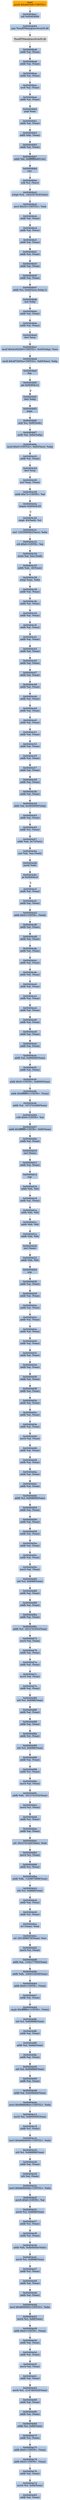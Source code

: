 digraph G {
node[shape=rectangle,style=filled,fillcolor=lightsteelblue,color=lightsteelblue]
bgcolor="transparent"
a0x00404b9cpushl_0x40d1b8UINT32[label="start\npushl $0x40d1b8<UINT32>",color="lightgrey",fillcolor="orange"];
a0x00404ba1call_0x00404b94[label="0x00404ba1\ncall 0x00404b94"];
a0x00404b94jmp_ThunRTMain_msvbvm50_dll[label="0x00404b94\njmp ThunRTMain@msvbvm50.dll"];
ThunRTMain_msvbvm50_dll[label="ThunRTMain@msvbvm50.dll",color="lightgrey",fillcolor="lightgrey"];
a0x00404ba6addb_al_eax_[label="0x00404ba6\naddb %al, (%eax)"];
a0x00404ba8addb_al_eax_[label="0x00404ba8\naddb %al, (%eax)"];
a0x00404baaaddb_al_eax_[label="0x00404baa\naddb %al, (%eax)"];
a0x00404bacxorb_al_eax_[label="0x00404bac\nxorb %al, (%eax)"];
a0x00404baeaddb_al_eax_[label="0x00404bae\naddb %al, (%eax)"];
a0x00404bb0popl_eax[label="0x00404bb0\npopl %eax"];
a0x00404bb1addb_al_eax_[label="0x00404bb1\naddb %al, (%eax)"];
a0x00404bb3addb_bh_eax_[label="0x00404bb3\naddb %bh, (%eax)"];
a0x00404bb5addb_al_eax_[label="0x00404bb5\naddb %al, (%eax)"];
a0x00404bb7addb_bl_0xffffffffdd651de1[label="0x00404bb7\naddb %bl, 0xffffffffdd651de1"];
a0x00404bbdcmc_[label="0x00404bbd\ncmc "];
a0x00404bberclb_cl_ecx_[label="0x00404bbe\nrclb %cl, (%ecx)"];
a0x00404bc0xchgb_ch__1825357824ebx_[label="0x00404bc0\nxchgb %ch, -1825357824(%ebx)"];
a0x00404bc6movl_0x25UINT32_edi[label="0x00404bc6\nmovl $0x25<UINT32>, %edi"];
a0x00404bcbaddb_al_eax_[label="0x00404bcb\naddb %al, (%eax)"];
a0x00404bcdaddb_al_ecx_[label="0x00404bcd\naddb %al, (%ecx)"];
a0x00404bcfaddb_al_eax_[label="0x00404bcf\naddb %al, (%eax)"];
a0x00404bd1addb_al_eax_[label="0x00404bd1\naddb %al, (%eax)"];
a0x00404bd3addb_al_eax_[label="0x00404bd3\naddb %al, (%eax)"];
a0x00404bd5addb_al_eax_[label="0x00404bd5\naddb %al, (%eax)"];
a0x00404bd7addb_cl_0x4decxebp2_[label="0x00404bd7\naddb %cl, 0x4d(%ecx,%ebp,2)"];
a0x00404bdbincl_ebp[label="0x00404bdb\nincl %ebp"];
a0x00404bdcaddb_al_eax_[label="0x00404bdc\naddb %al, (%eax)"];
a0x00404bdeaddb_al_eax_[label="0x00404bde\naddb %al, (%eax)"];
a0x00404be0decl_esp[label="0x00404be0\ndecl %esp"];
a0x00404be1imull_0x4c202d20UINT32_0x45ebp__ecx[label="0x00404be1\nimull $0x4c202d20<UINT32>, 0x45(%ebp), %ecx"];
a0x00404be8imull_0x4f72655aUINT32_0x65esi__ebp[label="0x00404be8\nimull $0x4f72655a<UINT32>, 0x65(%esi), %ebp"];
a0x00404befdaa_[label="0x00404bef\ndaa "];
a0x00404bf0jae_0x00404c12[label="0x00404bf0\njae 0x00404c12"];
a0x00404bf2decl_ebp[label="0x00404bf2\ndecl %ebp"];
a0x00404bf3popa_[label="0x00404bf3\npopa "];
a0x00404bf4arpl_si_0x6fedx_[label="0x00404bf4\narpl %si, 0x6f(%edx)"];
a0x00404bf7andb_al_0x6eebp_[label="0x00404bf7\nandb %al, 0x6e(%ebp)"];
a0x00404bfaimull_0x0UINT32_0x65esi__ebp[label="0x00404bfa\nimull $0x0<UINT32>, 0x65(%esi), %ebp"];
a0x00404c02addb_al_eax_[label="0x00404c02\naddb %al, (%eax)"];
a0x00404c04decl_esp[label="0x00404c04\ndecl %esp"];
a0x00404c06xorl_eax_eax_[label="0x00404c06\nxorl %eax, (%eax)"];
a0x00404c08addb_0x72UINT8_al[label="0x00404c08\naddb $0x72<UINT8>, %al"];
a0x00404c0aloopne_0x00404c29[label="0x00404c0a\nloopne 0x00404c29"];
a0x00404c29cmpb__83edi__cl[label="0x00404c29\ncmpb -83(%edi), %cl"];
a0x00404c2cxorl__1223569562ecx__ebx[label="0x00404c2c\nxorl -1223569562(%ecx), %ebx"];
a0x00404c32orb_0x0UINT8_al[label="0x00404c32\norb $0x0<UINT8>, %al"];
a0x00404c34stosb_al_es_edi_[label="0x00404c34\nstosb %al, %es:(%edi)"];
a0x00404c35addb_ah__45eax_[label="0x00404c35\naddb %ah, -45(%eax)"];
a0x00404c38xchgl_eax_ebx[label="0x00404c38\nxchgl %eax, %ebx"];
a0x00404c39addb_al_eax_[label="0x00404c39\naddb %al, (%eax)"];
a0x00404c3baddb_al_eax_[label="0x00404c3b\naddb %al, (%eax)"];
a0x00404c3daddb_al_eax_[label="0x00404c3d\naddb %al, (%eax)"];
a0x00404c3faddb_al_eax_[label="0x00404c3f\naddb %al, (%eax)"];
a0x00404c41addb_al_eax_[label="0x00404c41\naddb %al, (%eax)"];
a0x00404c43addb_al_eax_[label="0x00404c43\naddb %al, (%eax)"];
a0x00404c45addb_al_eax_[label="0x00404c45\naddb %al, (%eax)"];
a0x00404c47addb_al_eax_[label="0x00404c47\naddb %al, (%eax)"];
a0x00404c49addb_al_eax_[label="0x00404c49\naddb %al, (%eax)"];
a0x00404c4baddb_al_eax_[label="0x00404c4b\naddb %al, (%eax)"];
a0x00404c4daddb_al_eax_[label="0x00404c4d\naddb %al, (%eax)"];
a0x00404c4faddb_al_eax_[label="0x00404c4f\naddb %al, (%eax)"];
a0x00404c51addb_al_eax_[label="0x00404c51\naddb %al, (%eax)"];
a0x00404c53addb_al_eax_[label="0x00404c53\naddb %al, (%eax)"];
a0x00404c55addb_al_eax_[label="0x00404c55\naddb %al, (%eax)"];
a0x00404c57addb_al_eax_[label="0x00404c57\naddb %al, (%eax)"];
a0x00404c59addb_al_eax_[label="0x00404c59\naddb %al, (%eax)"];
a0x00404c5baddb_al_eax_[label="0x00404c5b\naddb %al, (%eax)"];
a0x00404c5dsbbb_al_0x3650000ebp_[label="0x00404c5d\nsbbb %al, 0x3650000(%ebp)"];
a0x00404c63addb_al_eax_[label="0x00404c63\naddb %al, (%eax)"];
a0x00404c65addb_cl_eax_[label="0x00404c65\naddb %cl, (%eax)"];
a0x00404c67addb_ah_0x72esi_[label="0x00404c67\naddb %ah, 0x72(%esi)"];
a0x00404c6ainsl_dx_es_edi_[label="0x00404c6a\ninsl %dx, %es:(%edi)"];
a0x00404c6bpushl_ebx[label="0x00404c6b\npushl %ebx"];
a0x00404c6cje_0x00404ccf[label="0x00404c6c\nje 0x00404ccf"];
a0x00404ccfaddb_al_eax_[label="0x00404ccf\naddb %al, (%eax)"];
a0x00404cd1addb_al_eax_[label="0x00404cd1\naddb %al, (%eax)"];
a0x00404cd3addb_0x0UINT8_edx_[label="0x00404cd3\naddb $0x0<UINT8>, (%edx)"];
a0x00404cd6addb_al_eax_[label="0x00404cd6\naddb %al, (%eax)"];
a0x00404cd8addb_al_eax_[label="0x00404cd8\naddb %al, (%eax)"];
a0x00404cdaaddb_al_eax_[label="0x00404cda\naddb %al, (%eax)"];
a0x00404cdcaddb_al_eax_[label="0x00404cdc\naddb %al, (%eax)"];
a0x00404cdeaddb_dl_eax_[label="0x00404cde\naddb %dl, (%eax)"];
a0x00404ce0addb_al_eax_[label="0x00404ce0\naddb %al, (%eax)"];
a0x00404ce2addb_al_eax_[label="0x00404ce2\naddb %al, (%eax)"];
a0x00404ce4addb_al_eax_[label="0x00404ce4\naddb %al, (%eax)"];
a0x00404ce6addb_al_eax_[label="0x00404ce6\naddb %al, (%eax)"];
a0x00404ce8addb_al_eax_[label="0x00404ce8\naddb %al, (%eax)"];
a0x00404ceaaddb_al_eax_[label="0x00404cea\naddb %al, (%eax)"];
a0x00404cecaddb_al_0x800000eax_[label="0x00404cec\naddb %al, 0x800000(%eax)"];
a0x00404cf2addb_al_eax_[label="0x00404cf2\naddb %al, (%eax)"];
a0x00404cf4addb_0x0UINT8_0x8000eax_[label="0x00404cf4\naddb $0x0<UINT8>, 0x8000(%eax)"];
a0x00404cfbaddb_0xffffff80UINT8_eax_[label="0x00404cfb\naddb $0xffffff80<UINT8>, (%eax)"];
a0x00404cfeaddb_al__1073741696eax_[label="0x00404cfe\naddb %al, -1073741696(%eax)"];
a0x00404d04rolb_0x0UINT8_al[label="0x00404d04\nrolb $0x0<UINT8>, %al"];
a0x00404d07addb_0xffffffffUINT8_0x80eax_[label="0x00404d07\naddb $0xffffffff<UINT8>, 0x80(%eax)"];
a0x00404d0eaddb_al_eax_[label="0x00404d0e\naddb %al, (%eax)"];
a0x00404d10incl_eax_[label="0x00404d10\nincl (%eax)"];
a0x00404d12addb_al_eax_[label="0x00404d12\naddb %al, (%eax)"];
a0x00404d14nop_[label="0x00404d14\nnop "];
a0x00404d16addb_bh_bh[label="0x00404d16\naddb %bh, %bh"];
a0x00404d18addb_al_eax_[label="0x00404d18\naddb %al, (%eax)"];
a0x00404d1aaddb_bh_bh[label="0x00404d1a\naddb %bh, %bh"];
a0x00404d1caddb_bh_bh[label="0x00404d1c\naddb %bh, %bh"];
a0x00404d1eaddb_bh_bh[label="0x00404d1e\naddb %bh, %bh"];
a0x00404d20incl_eax_[label="0x00404d20\nincl (%eax)"];
a0x00404d22addb_bh_bh[label="0x00404d22\naddb %bh, %bh"];
a0x00404d24nop_[label="0x00404d24\nnop "];
a0x00404d26addb_al_eax_[label="0x00404d26\naddb %al, (%eax)"];
a0x00404d28addb_al_eax_[label="0x00404d28\naddb %al, (%eax)"];
a0x00404d2aaddb_al_eax_[label="0x00404d2a\naddb %al, (%eax)"];
a0x00404d2caddb_al_eax_[label="0x00404d2c\naddb %al, (%eax)"];
a0x00404d2eaddb_al_eax_[label="0x00404d2e\naddb %al, (%eax)"];
a0x00404d30addb_al_eax_[label="0x00404d30\naddb %al, (%eax)"];
a0x00404d32addb_al_eax_[label="0x00404d32\naddb %al, (%eax)"];
a0x00404d34addb_al_eax_[label="0x00404d34\naddb %al, (%eax)"];
a0x00404d36addb_al_eax_[label="0x00404d36\naddb %al, (%eax)"];
a0x00404d38addb_al_eax_[label="0x00404d38\naddb %al, (%eax)"];
a0x00404d3aaddb_al_eax_[label="0x00404d3a\naddb %al, (%eax)"];
a0x00404d3caddb_al_eax_[label="0x00404d3c\naddb %al, (%eax)"];
a0x00404d3eaddb_al_eax_[label="0x00404d3e\naddb %al, (%eax)"];
a0x00404d40movb_al_eax_[label="0x00404d40\nmovb %al, (%eax)"];
a0x00404d46addb_al_eax_[label="0x00404d46\naddb %al, (%eax)"];
a0x00404d48addb_al_eax_[label="0x00404d48\naddb %al, (%eax)"];
a0x00404d4aaddb_al_eax_[label="0x00404d4a\naddb %al, (%eax)"];
a0x00404d4caddb_al_eax_[label="0x00404d4c\naddb %al, (%eax)"];
a0x00404d4eaddb_cl_0x808808eax_[label="0x00404d4e\naddb %cl, 0x808808(%eax)"];
a0x00404d54addb_al_eax_[label="0x00404d54\naddb %al, (%eax)"];
a0x00404d56addb_al_eax_[label="0x00404d56\naddb %al, (%eax)"];
a0x00404d58addb_al_eax_[label="0x00404d58\naddb %al, (%eax)"];
a0x00404d5aaddb_al_eax_[label="0x00404d5a\naddb %al, (%eax)"];
a0x00404d5caddb_al_eax_[label="0x00404d5c\naddb %al, (%eax)"];
a0x00404d5emovb_al_eax_[label="0x00404d5e\nmovb %al, (%eax)"];
a0x00404d60orb_cl_0x8088eax_[label="0x00404d60\norb %cl, 0x8088(%eax)"];
a0x00404d66addb_al_eax_[label="0x00404d66\naddb %al, (%eax)"];
a0x00404d68addb_al_eax_[label="0x00404d68\naddb %al, (%eax)"];
a0x00404d6aaddb_al_eax_[label="0x00404d6a\naddb %al, (%eax)"];
a0x00404d6caddb_cl__2012741632eax_[label="0x00404d6c\naddb %cl, -2012741632(%eax)"];
a0x00404d72movb_al_eax_[label="0x00404d72\nmovb %al, (%eax)"];
a0x00404d78addb_al_eax_[label="0x00404d78\naddb %al, (%eax)"];
a0x00404d7aaddb_al_eax_[label="0x00404d7a\naddb %al, (%eax)"];
a0x00404d7cmovb_al_eax_[label="0x00404d7c\nmovb %al, (%eax)"];
a0x00404d7eaddb_al_eax_[label="0x00404d7e\naddb %al, (%eax)"];
a0x00404d80orb_cl_0x8088eax_[label="0x00404d80\norb %cl, 0x8088(%eax)"];
a0x00404d86addb_al_eax_[label="0x00404d86\naddb %al, (%eax)"];
a0x00404d88addb_al_eax_[label="0x00404d88\naddb %al, (%eax)"];
a0x00404d8aaddb_cl_eax_[label="0x00404d8a\naddb %cl, (%eax)"];
a0x00404d90orb_cl_0x8088eax_[label="0x00404d90\norb %cl, 0x8088(%eax)"];
a0x00404d96addb_al_eax_[label="0x00404d96\naddb %al, (%eax)"];
a0x00404d98addb_cl_eax_[label="0x00404d98\naddb %cl, (%eax)"];
a0x00404d9amovb_al_eax_[label="0x00404d9a\nmovb %al, (%eax)"];
a0x00404d9caddb_dh__2012741632eax_[label="0x00404d9c\naddb %dh, -2012741632(%eax)"];
a0x00404da2movb_cl_eax_[label="0x00404da2\nmovb %cl, (%eax)"];
a0x00404da8addb_cl_eax_[label="0x00404da8\naddb %cl, (%eax)"];
a0x00404daaaddb_al_eax_[label="0x00404daa\naddb %al, (%eax)"];
a0x00404dacorl__2012741445ebx__edi[label="0x00404dac\norl -2012741445(%ebx), %edi"];
a0x00404db2movb_cl_eax_[label="0x00404db2\nmovb %cl, (%eax)"];
a0x00404db8addb_cl_eax_[label="0x00404db8\naddb %cl, (%eax)"];
a0x00404dbaaddb_dh__1329873989eax_[label="0x00404dba\naddb %dh, -1329873989(%eax)"];
a0x00404dc0orb_cl_0x8888eax_[label="0x00404dc0\norb %cl, 0x8888(%eax)"];
a0x00404dc6addb_al_eax_[label="0x00404dc6\naddb %al, (%eax)"];
a0x00404dc8addb_cl_eax_[label="0x00404dc8\naddb %cl, (%eax)"];
a0x00404dcaorl_eax__eax[label="0x00404dca\norl (%eax), %eax"];
a0x00404dccorl__2012696576eax__esi[label="0x00404dcc\norl -2012696576(%eax), %esi"];
a0x00404dd2movb_cl_eax_[label="0x00404dd2\nmovb %cl, (%eax)"];
a0x00404dd8addb_al__1342177093eax_[label="0x00404dd8\naddb %al, -1342177093(%eax)"];
a0x00404ddeaddb_dh__2004318200eax_[label="0x00404dde\naddb %dh, -2004318200(%eax)"];
a0x00404de4addb_0x0UINT8_eax_[label="0x00404de4\naddb $0x0<UINT8>, (%eax)"];
a0x00404de7addb_al_eax_[label="0x00404de7\naddb %al, (%eax)"];
a0x00404de9cmpb_0xffffffb0UINT8_ebx_[label="0x00404de9\ncmpb $0xffffffb0<UINT8>, (%ebx)"];
a0x00404df0orb_cl_0x808888eax_[label="0x00404df0\norb %cl, 0x808888(%eax)"];
a0x00404df6addb_al_eax_[label="0x00404df6\naddb %al, (%eax)"];
a0x00404df8addb_al_0xbbbeax_[label="0x00404df8\naddb %al, 0xbbb(%eax)"];
a0x00404dfeaddb_al_eax_[label="0x00404dfe\naddb %al, (%eax)"];
a0x00404e00orb_cl_0x808888eax_[label="0x00404e00\norb %cl, 0x808888(%eax)"];
a0x00404e06addb_al_eax_[label="0x00404e06\naddb %al, (%eax)"];
a0x00404e08addb_al_0xb00bbbbeax_[label="0x00404e08\naddb %al, 0xb00bbbb(%eax)"];
a0x00404e0emovl_0x888808b0UINT32_ebx[label="0x00404e0e\nmovl $0x888808b0<UINT32>, %ebx"];
a0x00404e13movb_al_0x8000000eax_[label="0x00404e13\nmovb %al, 0x8000000(%eax)"];
a0x00404e19addb_cl_ebx_[label="0x00404e19\naddb %cl, (%ebx)"];
a0x00404e1bmovl_0xb0bb0000UINT32_ebx[label="0x00404e1b\nmovl $0xb0bb0000<UINT32>, %ebx"];
a0x00404e20orb_cl_0x888888eax_[label="0x00404e20\norb %cl, 0x888888(%eax)"];
a0x00404e26addb_al_eax_[label="0x00404e26\naddb %al, (%eax)"];
a0x00404e28orb_al_eax_[label="0x00404e28\norb %al, (%eax)"];
a0x00404e2amovl_0xbb0b00bbUINT32_ebx[label="0x00404e2a\nmovl $0xbb0b00bb<UINT32>, %ebx"];
a0x00404e2fmovb_0x8UINT8_al[label="0x00404e2f\nmovb $0x8<UINT8>, %al"];
a0x00404e31movb_cl_0x8888eax_[label="0x00404e31\nmovb %cl, 0x8888(%eax)"];
a0x00404e37addb_cl_eax_[label="0x00404e37\naddb %cl, (%eax)"];
a0x00404e39addb_al_eax_[label="0x00404e39\naddb %al, (%eax)"];
a0x00404e3baddb_bh_0x8b0b0bbebx_[label="0x00404e3b\naddb %bh, 0x8b0b0bb(%ebx)"];
a0x00404e41movb_cl_0x8888eax_[label="0x00404e41\nmovb %cl, 0x8888(%eax)"];
a0x00404e47addb_cl_eax_[label="0x00404e47\naddb %cl, (%eax)"];
a0x00404e49addb_al_eax_[label="0x00404e49\naddb %al, (%eax)"];
a0x00404e4baddb_al_eax_[label="0x00404e4b\naddb %al, (%eax)"];
a0x00404e4dmovl_0x8000000UINT32_ebx[label="0x00404e4d\nmovl $0x8000000<UINT32>, %ebx"];
a0x00404e52movb_cl_0x88eax_[label="0x00404e52\nmovb %cl, 0x88(%eax)"];
a0x00404e58addb_0x0UINT8_eax_[label="0x00404e58\naddb $0x0<UINT8>, (%eax)"];
a0x00404e5baddb_al_eax_[label="0x00404e5b\naddb %al, (%eax)"];
a0x00404e5daddb_al_eax_[label="0x00404e5d\naddb %al, (%eax)"];
a0x00404e5fmovb_al_eax_[label="0x00404e5f\nmovb %al, (%eax)"];
a0x00404e61addb_al_eax_[label="0x00404e61\naddb %al, (%eax)"];
a0x00404e63movb_cl__2147483520eax_[label="0x00404e63\nmovb %cl, -2147483520(%eax)"];
a0x00404e69addb_al_eax_[label="0x00404e69\naddb %al, (%eax)"];
a0x00404e6baddb_al_eax_[label="0x00404e6b\naddb %al, (%eax)"];
a0x00404e6daddb_cl_0x88eax_[label="0x00404e6d\naddb %cl, 0x88(%eax)"];
a0x00404e73addb_cl_eax_[label="0x00404e73\naddb %cl, (%eax)"];
a0x00404e75addb_0x0UINT8_eax_[label="0x00404e75\naddb $0x0<UINT8>, (%eax)"];
a0x00404e78addb_0x0UINT8_eax_[label="0x00404e78\naddb $0x0<UINT8>, (%eax)"];
a0x00404e7baddb_al_eax_[label="0x00404e7b\naddb %al, (%eax)"];
a0x00404e7dmovb_cl_0x80eax_[label="0x00404e7d\nmovb %cl, 0x80(%eax)"];
a0x00404e83addb_al_eax_[label="0x00404e83\naddb %al, (%eax)"];
a0x00404b9cpushl_0x40d1b8UINT32 -> a0x00404ba1call_0x00404b94 [color="#000000"];
a0x00404ba1call_0x00404b94 -> a0x00404b94jmp_ThunRTMain_msvbvm50_dll [color="#000000"];
a0x00404b94jmp_ThunRTMain_msvbvm50_dll -> ThunRTMain_msvbvm50_dll [color="#000000"];
ThunRTMain_msvbvm50_dll -> a0x00404ba6addb_al_eax_ [color="#000000"];
a0x00404ba6addb_al_eax_ -> a0x00404ba8addb_al_eax_ [color="#000000"];
a0x00404ba8addb_al_eax_ -> a0x00404baaaddb_al_eax_ [color="#000000"];
a0x00404baaaddb_al_eax_ -> a0x00404bacxorb_al_eax_ [color="#000000"];
a0x00404bacxorb_al_eax_ -> a0x00404baeaddb_al_eax_ [color="#000000"];
a0x00404baeaddb_al_eax_ -> a0x00404bb0popl_eax [color="#000000"];
a0x00404bb0popl_eax -> a0x00404bb1addb_al_eax_ [color="#000000"];
a0x00404bb1addb_al_eax_ -> a0x00404bb3addb_bh_eax_ [color="#000000"];
a0x00404bb3addb_bh_eax_ -> a0x00404bb5addb_al_eax_ [color="#000000"];
a0x00404bb5addb_al_eax_ -> a0x00404bb7addb_bl_0xffffffffdd651de1 [color="#000000"];
a0x00404bb7addb_bl_0xffffffffdd651de1 -> a0x00404bbdcmc_ [color="#000000"];
a0x00404bbdcmc_ -> a0x00404bberclb_cl_ecx_ [color="#000000"];
a0x00404bberclb_cl_ecx_ -> a0x00404bc0xchgb_ch__1825357824ebx_ [color="#000000"];
a0x00404bc0xchgb_ch__1825357824ebx_ -> a0x00404bc6movl_0x25UINT32_edi [color="#000000"];
a0x00404bc6movl_0x25UINT32_edi -> a0x00404bcbaddb_al_eax_ [color="#000000"];
a0x00404bcbaddb_al_eax_ -> a0x00404bcdaddb_al_ecx_ [color="#000000"];
a0x00404bcdaddb_al_ecx_ -> a0x00404bcfaddb_al_eax_ [color="#000000"];
a0x00404bcfaddb_al_eax_ -> a0x00404bd1addb_al_eax_ [color="#000000"];
a0x00404bd1addb_al_eax_ -> a0x00404bd3addb_al_eax_ [color="#000000"];
a0x00404bd3addb_al_eax_ -> a0x00404bd5addb_al_eax_ [color="#000000"];
a0x00404bd5addb_al_eax_ -> a0x00404bd7addb_cl_0x4decxebp2_ [color="#000000"];
a0x00404bd7addb_cl_0x4decxebp2_ -> a0x00404bdbincl_ebp [color="#000000"];
a0x00404bdbincl_ebp -> a0x00404bdcaddb_al_eax_ [color="#000000"];
a0x00404bdcaddb_al_eax_ -> a0x00404bdeaddb_al_eax_ [color="#000000"];
a0x00404bdeaddb_al_eax_ -> a0x00404be0decl_esp [color="#000000"];
a0x00404be0decl_esp -> a0x00404be1imull_0x4c202d20UINT32_0x45ebp__ecx [color="#000000"];
a0x00404be1imull_0x4c202d20UINT32_0x45ebp__ecx -> a0x00404be8imull_0x4f72655aUINT32_0x65esi__ebp [color="#000000"];
a0x00404be8imull_0x4f72655aUINT32_0x65esi__ebp -> a0x00404befdaa_ [color="#000000"];
a0x00404befdaa_ -> a0x00404bf0jae_0x00404c12 [color="#000000"];
a0x00404bf0jae_0x00404c12 -> a0x00404bf2decl_ebp [color="#000000",label="F"];
a0x00404bf2decl_ebp -> a0x00404bf3popa_ [color="#000000"];
a0x00404bf3popa_ -> a0x00404bf4arpl_si_0x6fedx_ [color="#000000"];
a0x00404bf4arpl_si_0x6fedx_ -> a0x00404bf7andb_al_0x6eebp_ [color="#000000"];
a0x00404bf7andb_al_0x6eebp_ -> a0x00404bfaimull_0x0UINT32_0x65esi__ebp [color="#000000"];
a0x00404bfaimull_0x0UINT32_0x65esi__ebp -> a0x00404c02addb_al_eax_ [color="#000000"];
a0x00404c02addb_al_eax_ -> a0x00404c04decl_esp [color="#000000"];
a0x00404c04decl_esp -> a0x00404c06xorl_eax_eax_ [color="#000000"];
a0x00404c06xorl_eax_eax_ -> a0x00404c08addb_0x72UINT8_al [color="#000000"];
a0x00404c08addb_0x72UINT8_al -> a0x00404c0aloopne_0x00404c29 [color="#000000"];
a0x00404c0aloopne_0x00404c29 -> a0x00404c29cmpb__83edi__cl [color="#000000",label="T"];
a0x00404c29cmpb__83edi__cl -> a0x00404c2cxorl__1223569562ecx__ebx [color="#000000"];
a0x00404c2cxorl__1223569562ecx__ebx -> a0x00404c32orb_0x0UINT8_al [color="#000000"];
a0x00404c32orb_0x0UINT8_al -> a0x00404c34stosb_al_es_edi_ [color="#000000"];
a0x00404c34stosb_al_es_edi_ -> a0x00404c35addb_ah__45eax_ [color="#000000"];
a0x00404c35addb_ah__45eax_ -> a0x00404c38xchgl_eax_ebx [color="#000000"];
a0x00404c38xchgl_eax_ebx -> a0x00404c39addb_al_eax_ [color="#000000"];
a0x00404c39addb_al_eax_ -> a0x00404c3baddb_al_eax_ [color="#000000"];
a0x00404c3baddb_al_eax_ -> a0x00404c3daddb_al_eax_ [color="#000000"];
a0x00404c3daddb_al_eax_ -> a0x00404c3faddb_al_eax_ [color="#000000"];
a0x00404c3faddb_al_eax_ -> a0x00404c41addb_al_eax_ [color="#000000"];
a0x00404c41addb_al_eax_ -> a0x00404c43addb_al_eax_ [color="#000000"];
a0x00404c43addb_al_eax_ -> a0x00404c45addb_al_eax_ [color="#000000"];
a0x00404c45addb_al_eax_ -> a0x00404c47addb_al_eax_ [color="#000000"];
a0x00404c47addb_al_eax_ -> a0x00404c49addb_al_eax_ [color="#000000"];
a0x00404c49addb_al_eax_ -> a0x00404c4baddb_al_eax_ [color="#000000"];
a0x00404c4baddb_al_eax_ -> a0x00404c4daddb_al_eax_ [color="#000000"];
a0x00404c4daddb_al_eax_ -> a0x00404c4faddb_al_eax_ [color="#000000"];
a0x00404c4faddb_al_eax_ -> a0x00404c51addb_al_eax_ [color="#000000"];
a0x00404c51addb_al_eax_ -> a0x00404c53addb_al_eax_ [color="#000000"];
a0x00404c53addb_al_eax_ -> a0x00404c55addb_al_eax_ [color="#000000"];
a0x00404c55addb_al_eax_ -> a0x00404c57addb_al_eax_ [color="#000000"];
a0x00404c57addb_al_eax_ -> a0x00404c59addb_al_eax_ [color="#000000"];
a0x00404c59addb_al_eax_ -> a0x00404c5baddb_al_eax_ [color="#000000"];
a0x00404c5baddb_al_eax_ -> a0x00404c5dsbbb_al_0x3650000ebp_ [color="#000000"];
a0x00404c5dsbbb_al_0x3650000ebp_ -> a0x00404c63addb_al_eax_ [color="#000000"];
a0x00404c63addb_al_eax_ -> a0x00404c65addb_cl_eax_ [color="#000000"];
a0x00404c65addb_cl_eax_ -> a0x00404c67addb_ah_0x72esi_ [color="#000000"];
a0x00404c67addb_ah_0x72esi_ -> a0x00404c6ainsl_dx_es_edi_ [color="#000000"];
a0x00404c6ainsl_dx_es_edi_ -> a0x00404c6bpushl_ebx [color="#000000"];
a0x00404c6bpushl_ebx -> a0x00404c6cje_0x00404ccf [color="#000000"];
a0x00404c6cje_0x00404ccf -> a0x00404ccfaddb_al_eax_ [color="#000000",label="T"];
a0x00404ccfaddb_al_eax_ -> a0x00404cd1addb_al_eax_ [color="#000000"];
a0x00404cd1addb_al_eax_ -> a0x00404cd3addb_0x0UINT8_edx_ [color="#000000"];
a0x00404cd3addb_0x0UINT8_edx_ -> a0x00404cd6addb_al_eax_ [color="#000000"];
a0x00404cd6addb_al_eax_ -> a0x00404cd8addb_al_eax_ [color="#000000"];
a0x00404cd8addb_al_eax_ -> a0x00404cdaaddb_al_eax_ [color="#000000"];
a0x00404cdaaddb_al_eax_ -> a0x00404cdcaddb_al_eax_ [color="#000000"];
a0x00404cdcaddb_al_eax_ -> a0x00404cdeaddb_dl_eax_ [color="#000000"];
a0x00404cdeaddb_dl_eax_ -> a0x00404ce0addb_al_eax_ [color="#000000"];
a0x00404ce0addb_al_eax_ -> a0x00404ce2addb_al_eax_ [color="#000000"];
a0x00404ce2addb_al_eax_ -> a0x00404ce4addb_al_eax_ [color="#000000"];
a0x00404ce4addb_al_eax_ -> a0x00404ce6addb_al_eax_ [color="#000000"];
a0x00404ce6addb_al_eax_ -> a0x00404ce8addb_al_eax_ [color="#000000"];
a0x00404ce8addb_al_eax_ -> a0x00404ceaaddb_al_eax_ [color="#000000"];
a0x00404ceaaddb_al_eax_ -> a0x00404cecaddb_al_0x800000eax_ [color="#000000"];
a0x00404cecaddb_al_0x800000eax_ -> a0x00404cf2addb_al_eax_ [color="#000000"];
a0x00404cf2addb_al_eax_ -> a0x00404cf4addb_0x0UINT8_0x8000eax_ [color="#000000"];
a0x00404cf4addb_0x0UINT8_0x8000eax_ -> a0x00404cfbaddb_0xffffff80UINT8_eax_ [color="#000000"];
a0x00404cfbaddb_0xffffff80UINT8_eax_ -> a0x00404cfeaddb_al__1073741696eax_ [color="#000000"];
a0x00404cfeaddb_al__1073741696eax_ -> a0x00404d04rolb_0x0UINT8_al [color="#000000"];
a0x00404d04rolb_0x0UINT8_al -> a0x00404d07addb_0xffffffffUINT8_0x80eax_ [color="#000000"];
a0x00404d07addb_0xffffffffUINT8_0x80eax_ -> a0x00404d0eaddb_al_eax_ [color="#000000"];
a0x00404d0eaddb_al_eax_ -> a0x00404d10incl_eax_ [color="#000000"];
a0x00404d10incl_eax_ -> a0x00404d12addb_al_eax_ [color="#000000"];
a0x00404d12addb_al_eax_ -> a0x00404d14nop_ [color="#000000"];
a0x00404d14nop_ -> a0x00404d16addb_bh_bh [color="#000000"];
a0x00404d16addb_bh_bh -> a0x00404d18addb_al_eax_ [color="#000000"];
a0x00404d18addb_al_eax_ -> a0x00404d1aaddb_bh_bh [color="#000000"];
a0x00404d1aaddb_bh_bh -> a0x00404d1caddb_bh_bh [color="#000000"];
a0x00404d1caddb_bh_bh -> a0x00404d1eaddb_bh_bh [color="#000000"];
a0x00404d1eaddb_bh_bh -> a0x00404d20incl_eax_ [color="#000000"];
a0x00404d20incl_eax_ -> a0x00404d22addb_bh_bh [color="#000000"];
a0x00404d22addb_bh_bh -> a0x00404d24nop_ [color="#000000"];
a0x00404d24nop_ -> a0x00404d26addb_al_eax_ [color="#000000"];
a0x00404d26addb_al_eax_ -> a0x00404d28addb_al_eax_ [color="#000000"];
a0x00404d28addb_al_eax_ -> a0x00404d2aaddb_al_eax_ [color="#000000"];
a0x00404d2aaddb_al_eax_ -> a0x00404d2caddb_al_eax_ [color="#000000"];
a0x00404d2caddb_al_eax_ -> a0x00404d2eaddb_al_eax_ [color="#000000"];
a0x00404d2eaddb_al_eax_ -> a0x00404d30addb_al_eax_ [color="#000000"];
a0x00404d30addb_al_eax_ -> a0x00404d32addb_al_eax_ [color="#000000"];
a0x00404d32addb_al_eax_ -> a0x00404d34addb_al_eax_ [color="#000000"];
a0x00404d34addb_al_eax_ -> a0x00404d36addb_al_eax_ [color="#000000"];
a0x00404d36addb_al_eax_ -> a0x00404d38addb_al_eax_ [color="#000000"];
a0x00404d38addb_al_eax_ -> a0x00404d3aaddb_al_eax_ [color="#000000"];
a0x00404d3aaddb_al_eax_ -> a0x00404d3caddb_al_eax_ [color="#000000"];
a0x00404d3caddb_al_eax_ -> a0x00404d3eaddb_al_eax_ [color="#000000"];
a0x00404d3eaddb_al_eax_ -> a0x00404d40movb_al_eax_ [color="#000000"];
a0x00404d40movb_al_eax_ -> a0x00404d46addb_al_eax_ [color="#000000"];
a0x00404d46addb_al_eax_ -> a0x00404d48addb_al_eax_ [color="#000000"];
a0x00404d48addb_al_eax_ -> a0x00404d4aaddb_al_eax_ [color="#000000"];
a0x00404d4aaddb_al_eax_ -> a0x00404d4caddb_al_eax_ [color="#000000"];
a0x00404d4caddb_al_eax_ -> a0x00404d4eaddb_cl_0x808808eax_ [color="#000000"];
a0x00404d4eaddb_cl_0x808808eax_ -> a0x00404d54addb_al_eax_ [color="#000000"];
a0x00404d54addb_al_eax_ -> a0x00404d56addb_al_eax_ [color="#000000"];
a0x00404d56addb_al_eax_ -> a0x00404d58addb_al_eax_ [color="#000000"];
a0x00404d58addb_al_eax_ -> a0x00404d5aaddb_al_eax_ [color="#000000"];
a0x00404d5aaddb_al_eax_ -> a0x00404d5caddb_al_eax_ [color="#000000"];
a0x00404d5caddb_al_eax_ -> a0x00404d5emovb_al_eax_ [color="#000000"];
a0x00404d5emovb_al_eax_ -> a0x00404d60orb_cl_0x8088eax_ [color="#000000"];
a0x00404d60orb_cl_0x8088eax_ -> a0x00404d66addb_al_eax_ [color="#000000"];
a0x00404d66addb_al_eax_ -> a0x00404d68addb_al_eax_ [color="#000000"];
a0x00404d68addb_al_eax_ -> a0x00404d6aaddb_al_eax_ [color="#000000"];
a0x00404d6aaddb_al_eax_ -> a0x00404d6caddb_cl__2012741632eax_ [color="#000000"];
a0x00404d6caddb_cl__2012741632eax_ -> a0x00404d72movb_al_eax_ [color="#000000"];
a0x00404d72movb_al_eax_ -> a0x00404d78addb_al_eax_ [color="#000000"];
a0x00404d78addb_al_eax_ -> a0x00404d7aaddb_al_eax_ [color="#000000"];
a0x00404d7aaddb_al_eax_ -> a0x00404d7cmovb_al_eax_ [color="#000000"];
a0x00404d7cmovb_al_eax_ -> a0x00404d7eaddb_al_eax_ [color="#000000"];
a0x00404d7eaddb_al_eax_ -> a0x00404d80orb_cl_0x8088eax_ [color="#000000"];
a0x00404d80orb_cl_0x8088eax_ -> a0x00404d86addb_al_eax_ [color="#000000"];
a0x00404d86addb_al_eax_ -> a0x00404d88addb_al_eax_ [color="#000000"];
a0x00404d88addb_al_eax_ -> a0x00404d8aaddb_cl_eax_ [color="#000000"];
a0x00404d8aaddb_cl_eax_ -> a0x00404d90orb_cl_0x8088eax_ [color="#000000"];
a0x00404d90orb_cl_0x8088eax_ -> a0x00404d96addb_al_eax_ [color="#000000"];
a0x00404d96addb_al_eax_ -> a0x00404d98addb_cl_eax_ [color="#000000"];
a0x00404d98addb_cl_eax_ -> a0x00404d9amovb_al_eax_ [color="#000000"];
a0x00404d9amovb_al_eax_ -> a0x00404d9caddb_dh__2012741632eax_ [color="#000000"];
a0x00404d9caddb_dh__2012741632eax_ -> a0x00404da2movb_cl_eax_ [color="#000000"];
a0x00404da2movb_cl_eax_ -> a0x00404da8addb_cl_eax_ [color="#000000"];
a0x00404da8addb_cl_eax_ -> a0x00404daaaddb_al_eax_ [color="#000000"];
a0x00404daaaddb_al_eax_ -> a0x00404dacorl__2012741445ebx__edi [color="#000000"];
a0x00404dacorl__2012741445ebx__edi -> a0x00404db2movb_cl_eax_ [color="#000000"];
a0x00404db2movb_cl_eax_ -> a0x00404db8addb_cl_eax_ [color="#000000"];
a0x00404db8addb_cl_eax_ -> a0x00404dbaaddb_dh__1329873989eax_ [color="#000000"];
a0x00404dbaaddb_dh__1329873989eax_ -> a0x00404dc0orb_cl_0x8888eax_ [color="#000000"];
a0x00404dc0orb_cl_0x8888eax_ -> a0x00404dc6addb_al_eax_ [color="#000000"];
a0x00404dc6addb_al_eax_ -> a0x00404dc8addb_cl_eax_ [color="#000000"];
a0x00404dc8addb_cl_eax_ -> a0x00404dcaorl_eax__eax [color="#000000"];
a0x00404dcaorl_eax__eax -> a0x00404dccorl__2012696576eax__esi [color="#000000"];
a0x00404dccorl__2012696576eax__esi -> a0x00404dd2movb_cl_eax_ [color="#000000"];
a0x00404dd2movb_cl_eax_ -> a0x00404dd8addb_al__1342177093eax_ [color="#000000"];
a0x00404dd8addb_al__1342177093eax_ -> a0x00404ddeaddb_dh__2004318200eax_ [color="#000000"];
a0x00404ddeaddb_dh__2004318200eax_ -> a0x00404de4addb_0x0UINT8_eax_ [color="#000000"];
a0x00404de4addb_0x0UINT8_eax_ -> a0x00404de7addb_al_eax_ [color="#000000"];
a0x00404de7addb_al_eax_ -> a0x00404de9cmpb_0xffffffb0UINT8_ebx_ [color="#000000"];
a0x00404de9cmpb_0xffffffb0UINT8_ebx_ -> a0x00404df0orb_cl_0x808888eax_ [color="#000000"];
a0x00404df0orb_cl_0x808888eax_ -> a0x00404df6addb_al_eax_ [color="#000000"];
a0x00404df6addb_al_eax_ -> a0x00404df8addb_al_0xbbbeax_ [color="#000000"];
a0x00404df8addb_al_0xbbbeax_ -> a0x00404dfeaddb_al_eax_ [color="#000000"];
a0x00404dfeaddb_al_eax_ -> a0x00404e00orb_cl_0x808888eax_ [color="#000000"];
a0x00404e00orb_cl_0x808888eax_ -> a0x00404e06addb_al_eax_ [color="#000000"];
a0x00404e06addb_al_eax_ -> a0x00404e08addb_al_0xb00bbbbeax_ [color="#000000"];
a0x00404e08addb_al_0xb00bbbbeax_ -> a0x00404e0emovl_0x888808b0UINT32_ebx [color="#000000"];
a0x00404e0emovl_0x888808b0UINT32_ebx -> a0x00404e13movb_al_0x8000000eax_ [color="#000000"];
a0x00404e13movb_al_0x8000000eax_ -> a0x00404e19addb_cl_ebx_ [color="#000000"];
a0x00404e19addb_cl_ebx_ -> a0x00404e1bmovl_0xb0bb0000UINT32_ebx [color="#000000"];
a0x00404e1bmovl_0xb0bb0000UINT32_ebx -> a0x00404e20orb_cl_0x888888eax_ [color="#000000"];
a0x00404e20orb_cl_0x888888eax_ -> a0x00404e26addb_al_eax_ [color="#000000"];
a0x00404e26addb_al_eax_ -> a0x00404e28orb_al_eax_ [color="#000000"];
a0x00404e28orb_al_eax_ -> a0x00404e2amovl_0xbb0b00bbUINT32_ebx [color="#000000"];
a0x00404e2amovl_0xbb0b00bbUINT32_ebx -> a0x00404e2fmovb_0x8UINT8_al [color="#000000"];
a0x00404e2fmovb_0x8UINT8_al -> a0x00404e31movb_cl_0x8888eax_ [color="#000000"];
a0x00404e31movb_cl_0x8888eax_ -> a0x00404e37addb_cl_eax_ [color="#000000"];
a0x00404e37addb_cl_eax_ -> a0x00404e39addb_al_eax_ [color="#000000"];
a0x00404e39addb_al_eax_ -> a0x00404e3baddb_bh_0x8b0b0bbebx_ [color="#000000"];
a0x00404e3baddb_bh_0x8b0b0bbebx_ -> a0x00404e41movb_cl_0x8888eax_ [color="#000000"];
a0x00404e41movb_cl_0x8888eax_ -> a0x00404e47addb_cl_eax_ [color="#000000"];
a0x00404e47addb_cl_eax_ -> a0x00404e49addb_al_eax_ [color="#000000"];
a0x00404e49addb_al_eax_ -> a0x00404e4baddb_al_eax_ [color="#000000"];
a0x00404e4baddb_al_eax_ -> a0x00404e4dmovl_0x8000000UINT32_ebx [color="#000000"];
a0x00404e4dmovl_0x8000000UINT32_ebx -> a0x00404e52movb_cl_0x88eax_ [color="#000000"];
a0x00404e52movb_cl_0x88eax_ -> a0x00404e58addb_0x0UINT8_eax_ [color="#000000"];
a0x00404e58addb_0x0UINT8_eax_ -> a0x00404e5baddb_al_eax_ [color="#000000"];
a0x00404e5baddb_al_eax_ -> a0x00404e5daddb_al_eax_ [color="#000000"];
a0x00404e5daddb_al_eax_ -> a0x00404e5fmovb_al_eax_ [color="#000000"];
a0x00404e5fmovb_al_eax_ -> a0x00404e61addb_al_eax_ [color="#000000"];
a0x00404e61addb_al_eax_ -> a0x00404e63movb_cl__2147483520eax_ [color="#000000"];
a0x00404e63movb_cl__2147483520eax_ -> a0x00404e69addb_al_eax_ [color="#000000"];
a0x00404e69addb_al_eax_ -> a0x00404e6baddb_al_eax_ [color="#000000"];
a0x00404e6baddb_al_eax_ -> a0x00404e6daddb_cl_0x88eax_ [color="#000000"];
a0x00404e6daddb_cl_0x88eax_ -> a0x00404e73addb_cl_eax_ [color="#000000"];
a0x00404e73addb_cl_eax_ -> a0x00404e75addb_0x0UINT8_eax_ [color="#000000"];
a0x00404e75addb_0x0UINT8_eax_ -> a0x00404e78addb_0x0UINT8_eax_ [color="#000000"];
a0x00404e78addb_0x0UINT8_eax_ -> a0x00404e7baddb_al_eax_ [color="#000000"];
a0x00404e7baddb_al_eax_ -> a0x00404e7dmovb_cl_0x80eax_ [color="#000000"];
a0x00404e7dmovb_cl_0x80eax_ -> a0x00404e83addb_al_eax_ [color="#000000"];
}
